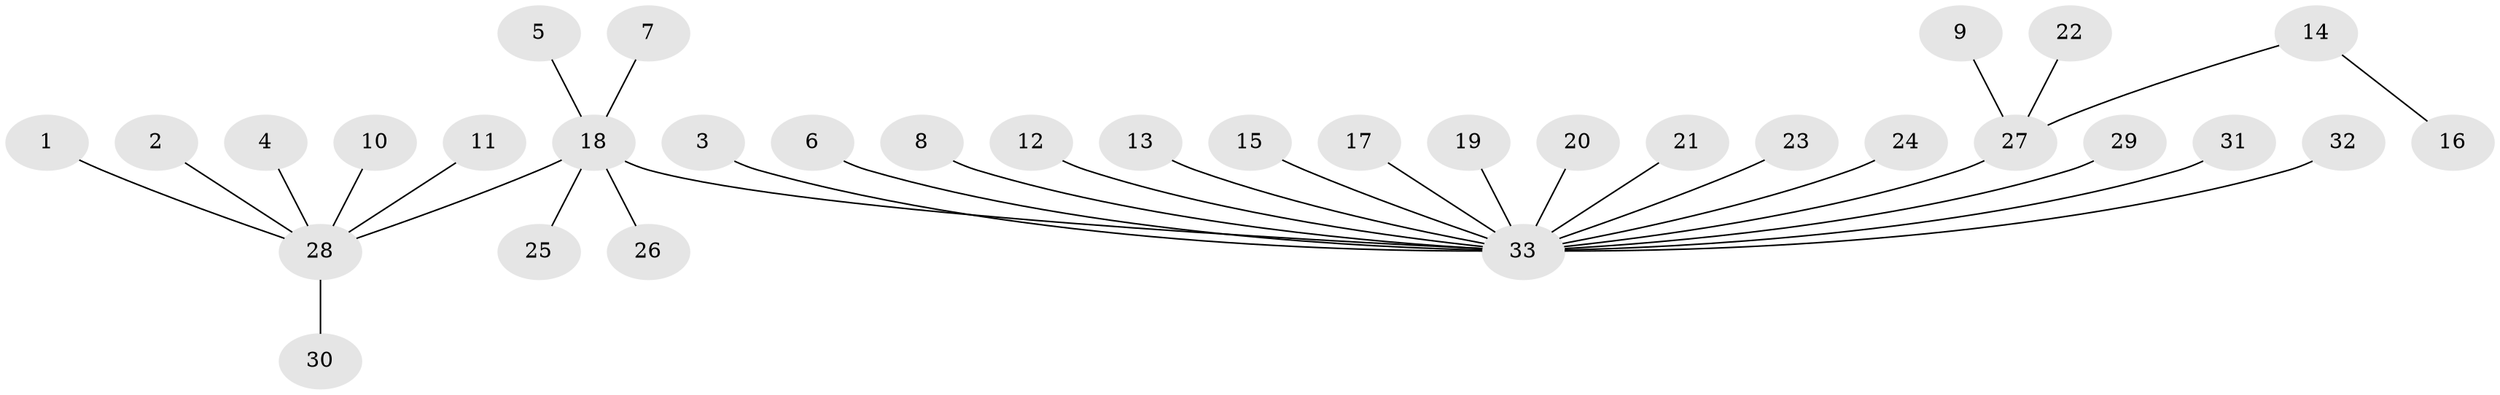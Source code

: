 // original degree distribution, {1: 0.696969696969697, 7: 0.015151515151515152, 21: 0.015151515151515152, 9: 0.015151515151515152, 2: 0.16666666666666666, 5: 0.015151515151515152, 10: 0.015151515151515152, 3: 0.06060606060606061}
// Generated by graph-tools (version 1.1) at 2025/36/03/04/25 23:36:50]
// undirected, 33 vertices, 32 edges
graph export_dot {
  node [color=gray90,style=filled];
  1;
  2;
  3;
  4;
  5;
  6;
  7;
  8;
  9;
  10;
  11;
  12;
  13;
  14;
  15;
  16;
  17;
  18;
  19;
  20;
  21;
  22;
  23;
  24;
  25;
  26;
  27;
  28;
  29;
  30;
  31;
  32;
  33;
  1 -- 28 [weight=1.0];
  2 -- 28 [weight=1.0];
  3 -- 33 [weight=1.0];
  4 -- 28 [weight=1.0];
  5 -- 18 [weight=1.0];
  6 -- 33 [weight=1.0];
  7 -- 18 [weight=1.0];
  8 -- 33 [weight=1.0];
  9 -- 27 [weight=1.0];
  10 -- 28 [weight=1.0];
  11 -- 28 [weight=1.0];
  12 -- 33 [weight=1.0];
  13 -- 33 [weight=1.0];
  14 -- 16 [weight=1.0];
  14 -- 27 [weight=1.0];
  15 -- 33 [weight=1.0];
  17 -- 33 [weight=1.0];
  18 -- 25 [weight=1.0];
  18 -- 26 [weight=1.0];
  18 -- 28 [weight=1.0];
  18 -- 33 [weight=1.0];
  19 -- 33 [weight=1.0];
  20 -- 33 [weight=1.0];
  21 -- 33 [weight=1.0];
  22 -- 27 [weight=1.0];
  23 -- 33 [weight=1.0];
  24 -- 33 [weight=1.0];
  27 -- 33 [weight=2.0];
  28 -- 30 [weight=1.0];
  29 -- 33 [weight=1.0];
  31 -- 33 [weight=1.0];
  32 -- 33 [weight=1.0];
}

